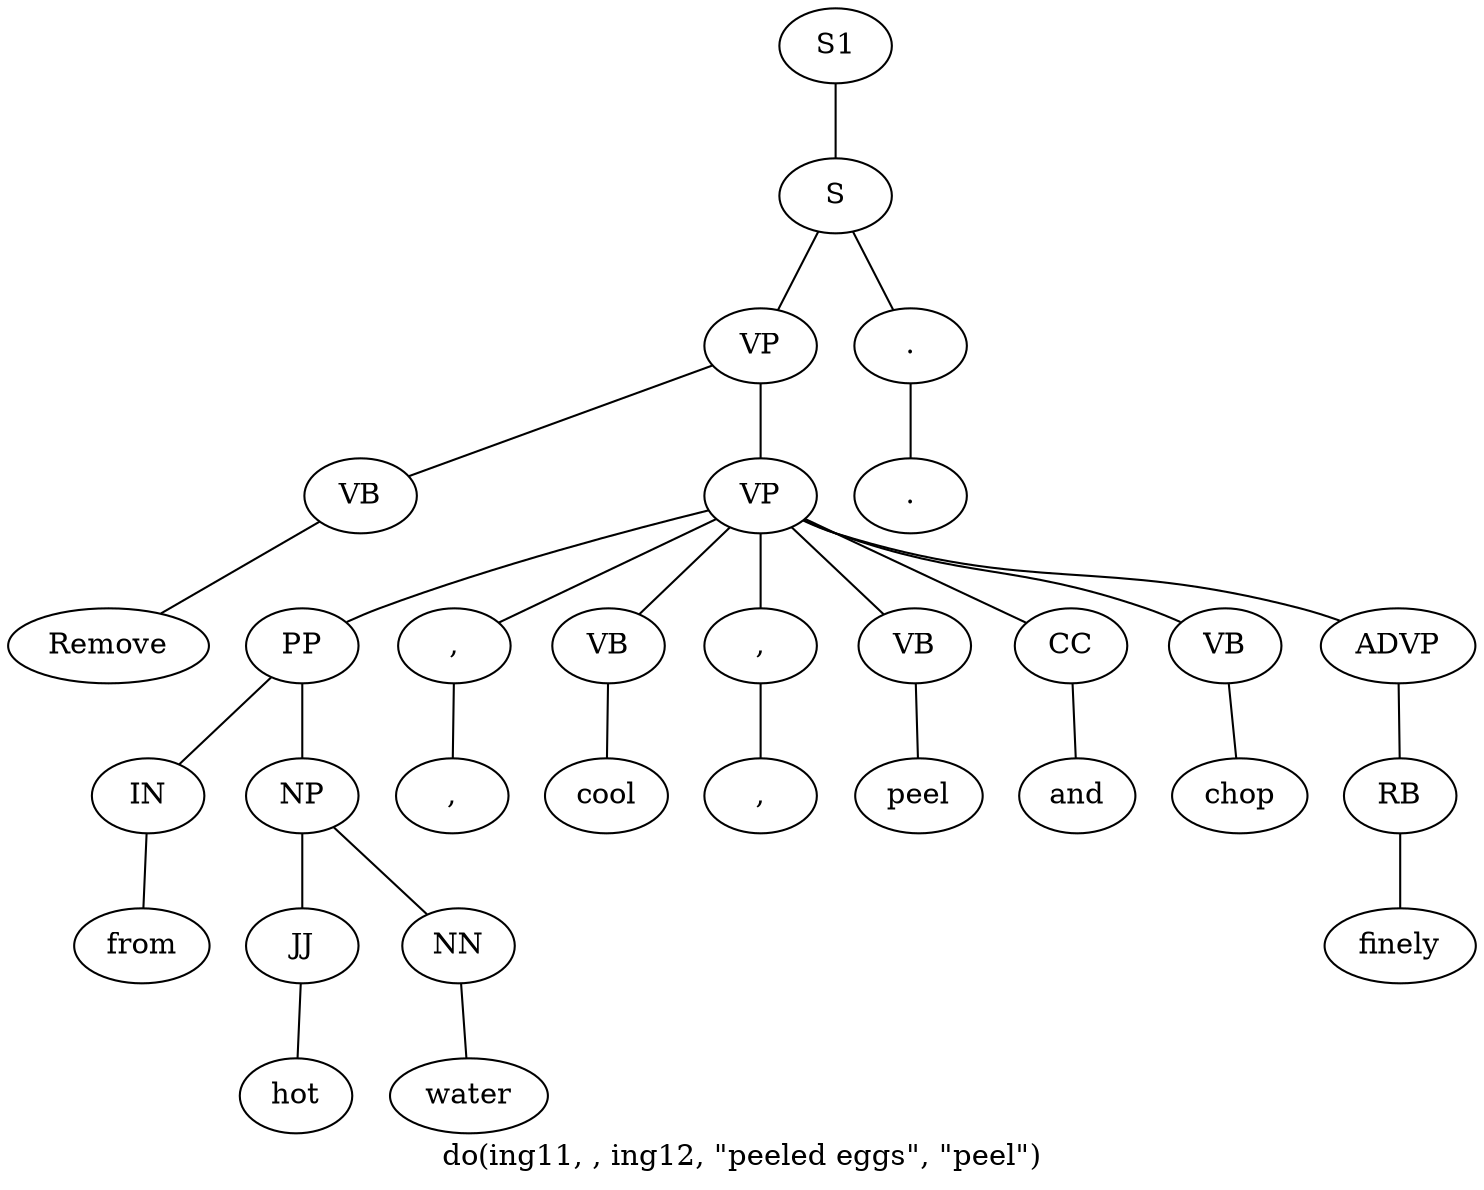 graph SyntaxGraph {
	label = "do(ing11, , ing12, \"peeled eggs\", \"peel\")";
	Node0 [label="S1"];
	Node1 [label="S"];
	Node2 [label="VP"];
	Node3 [label="VB"];
	Node4 [label="Remove"];
	Node5 [label="VP"];
	Node6 [label="PP"];
	Node7 [label="IN"];
	Node8 [label="from"];
	Node9 [label="NP"];
	Node10 [label="JJ"];
	Node11 [label="hot"];
	Node12 [label="NN"];
	Node13 [label="water"];
	Node14 [label=","];
	Node15 [label=","];
	Node16 [label="VB"];
	Node17 [label="cool"];
	Node18 [label=","];
	Node19 [label=","];
	Node20 [label="VB"];
	Node21 [label="peel"];
	Node22 [label="CC"];
	Node23 [label="and"];
	Node24 [label="VB"];
	Node25 [label="chop"];
	Node26 [label="ADVP"];
	Node27 [label="RB"];
	Node28 [label="finely"];
	Node29 [label="."];
	Node30 [label="."];

	Node0 -- Node1;
	Node1 -- Node2;
	Node1 -- Node29;
	Node2 -- Node3;
	Node2 -- Node5;
	Node3 -- Node4;
	Node5 -- Node6;
	Node5 -- Node14;
	Node5 -- Node16;
	Node5 -- Node18;
	Node5 -- Node20;
	Node5 -- Node22;
	Node5 -- Node24;
	Node5 -- Node26;
	Node6 -- Node7;
	Node6 -- Node9;
	Node7 -- Node8;
	Node9 -- Node10;
	Node9 -- Node12;
	Node10 -- Node11;
	Node12 -- Node13;
	Node14 -- Node15;
	Node16 -- Node17;
	Node18 -- Node19;
	Node20 -- Node21;
	Node22 -- Node23;
	Node24 -- Node25;
	Node26 -- Node27;
	Node27 -- Node28;
	Node29 -- Node30;
}